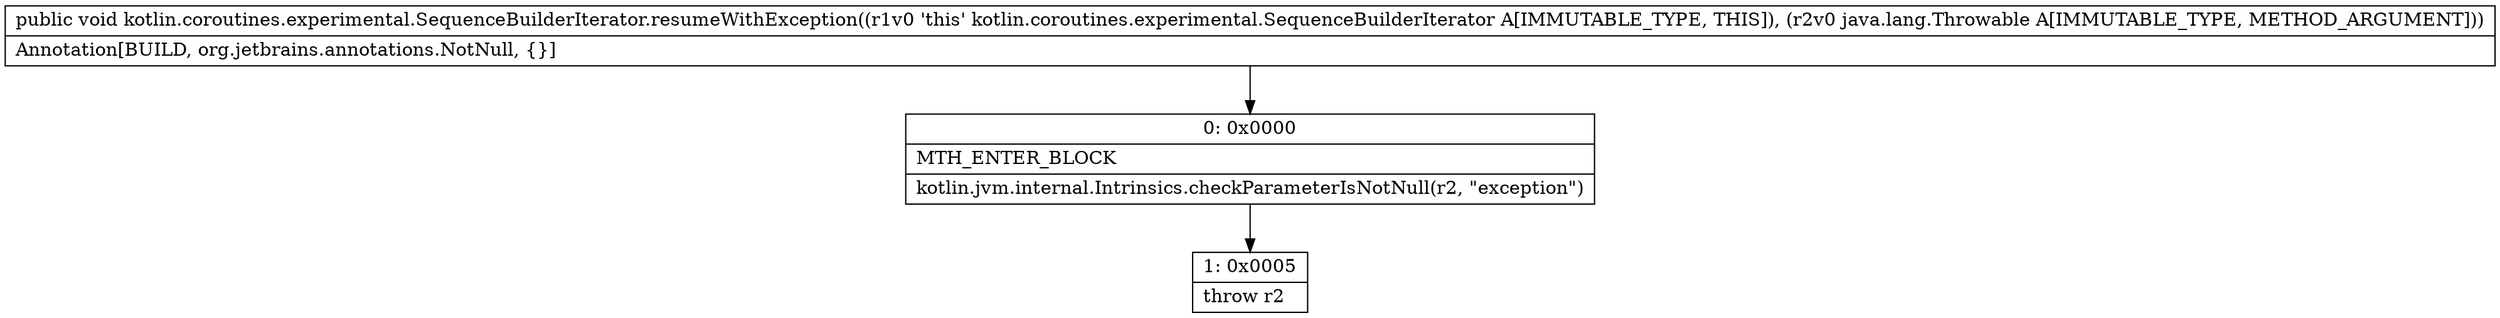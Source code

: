 digraph "CFG forkotlin.coroutines.experimental.SequenceBuilderIterator.resumeWithException(Ljava\/lang\/Throwable;)V" {
Node_0 [shape=record,label="{0\:\ 0x0000|MTH_ENTER_BLOCK\l|kotlin.jvm.internal.Intrinsics.checkParameterIsNotNull(r2, \"exception\")\l}"];
Node_1 [shape=record,label="{1\:\ 0x0005|throw r2\l}"];
MethodNode[shape=record,label="{public void kotlin.coroutines.experimental.SequenceBuilderIterator.resumeWithException((r1v0 'this' kotlin.coroutines.experimental.SequenceBuilderIterator A[IMMUTABLE_TYPE, THIS]), (r2v0 java.lang.Throwable A[IMMUTABLE_TYPE, METHOD_ARGUMENT]))  | Annotation[BUILD, org.jetbrains.annotations.NotNull, \{\}]\l}"];
MethodNode -> Node_0;
Node_0 -> Node_1;
}


